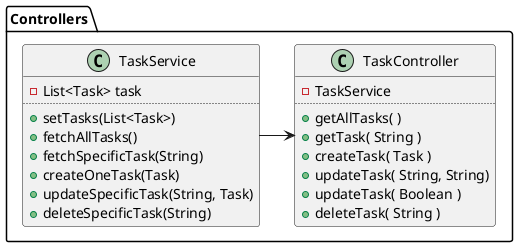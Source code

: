 @startuml
'https://plantuml.com/class-diagram

package Controllers{
    class TaskController{
        - TaskService
        ..
        + getAllTasks( )
        + getTask( String )
        + createTask( Task )
        + updateTask( String, String)
        + updateTask( Boolean )
        + deleteTask( String )
    }

    class TaskService{
        - List<Task> task
        ..
        + setTasks(List<Task>)
        + fetchAllTasks()
        + fetchSpecificTask(String)
        + createOneTask(Task)
        + updateSpecificTask(String, Task)
        + deleteSpecificTask(String)
    }

    TaskService -> TaskController
}

@enduml